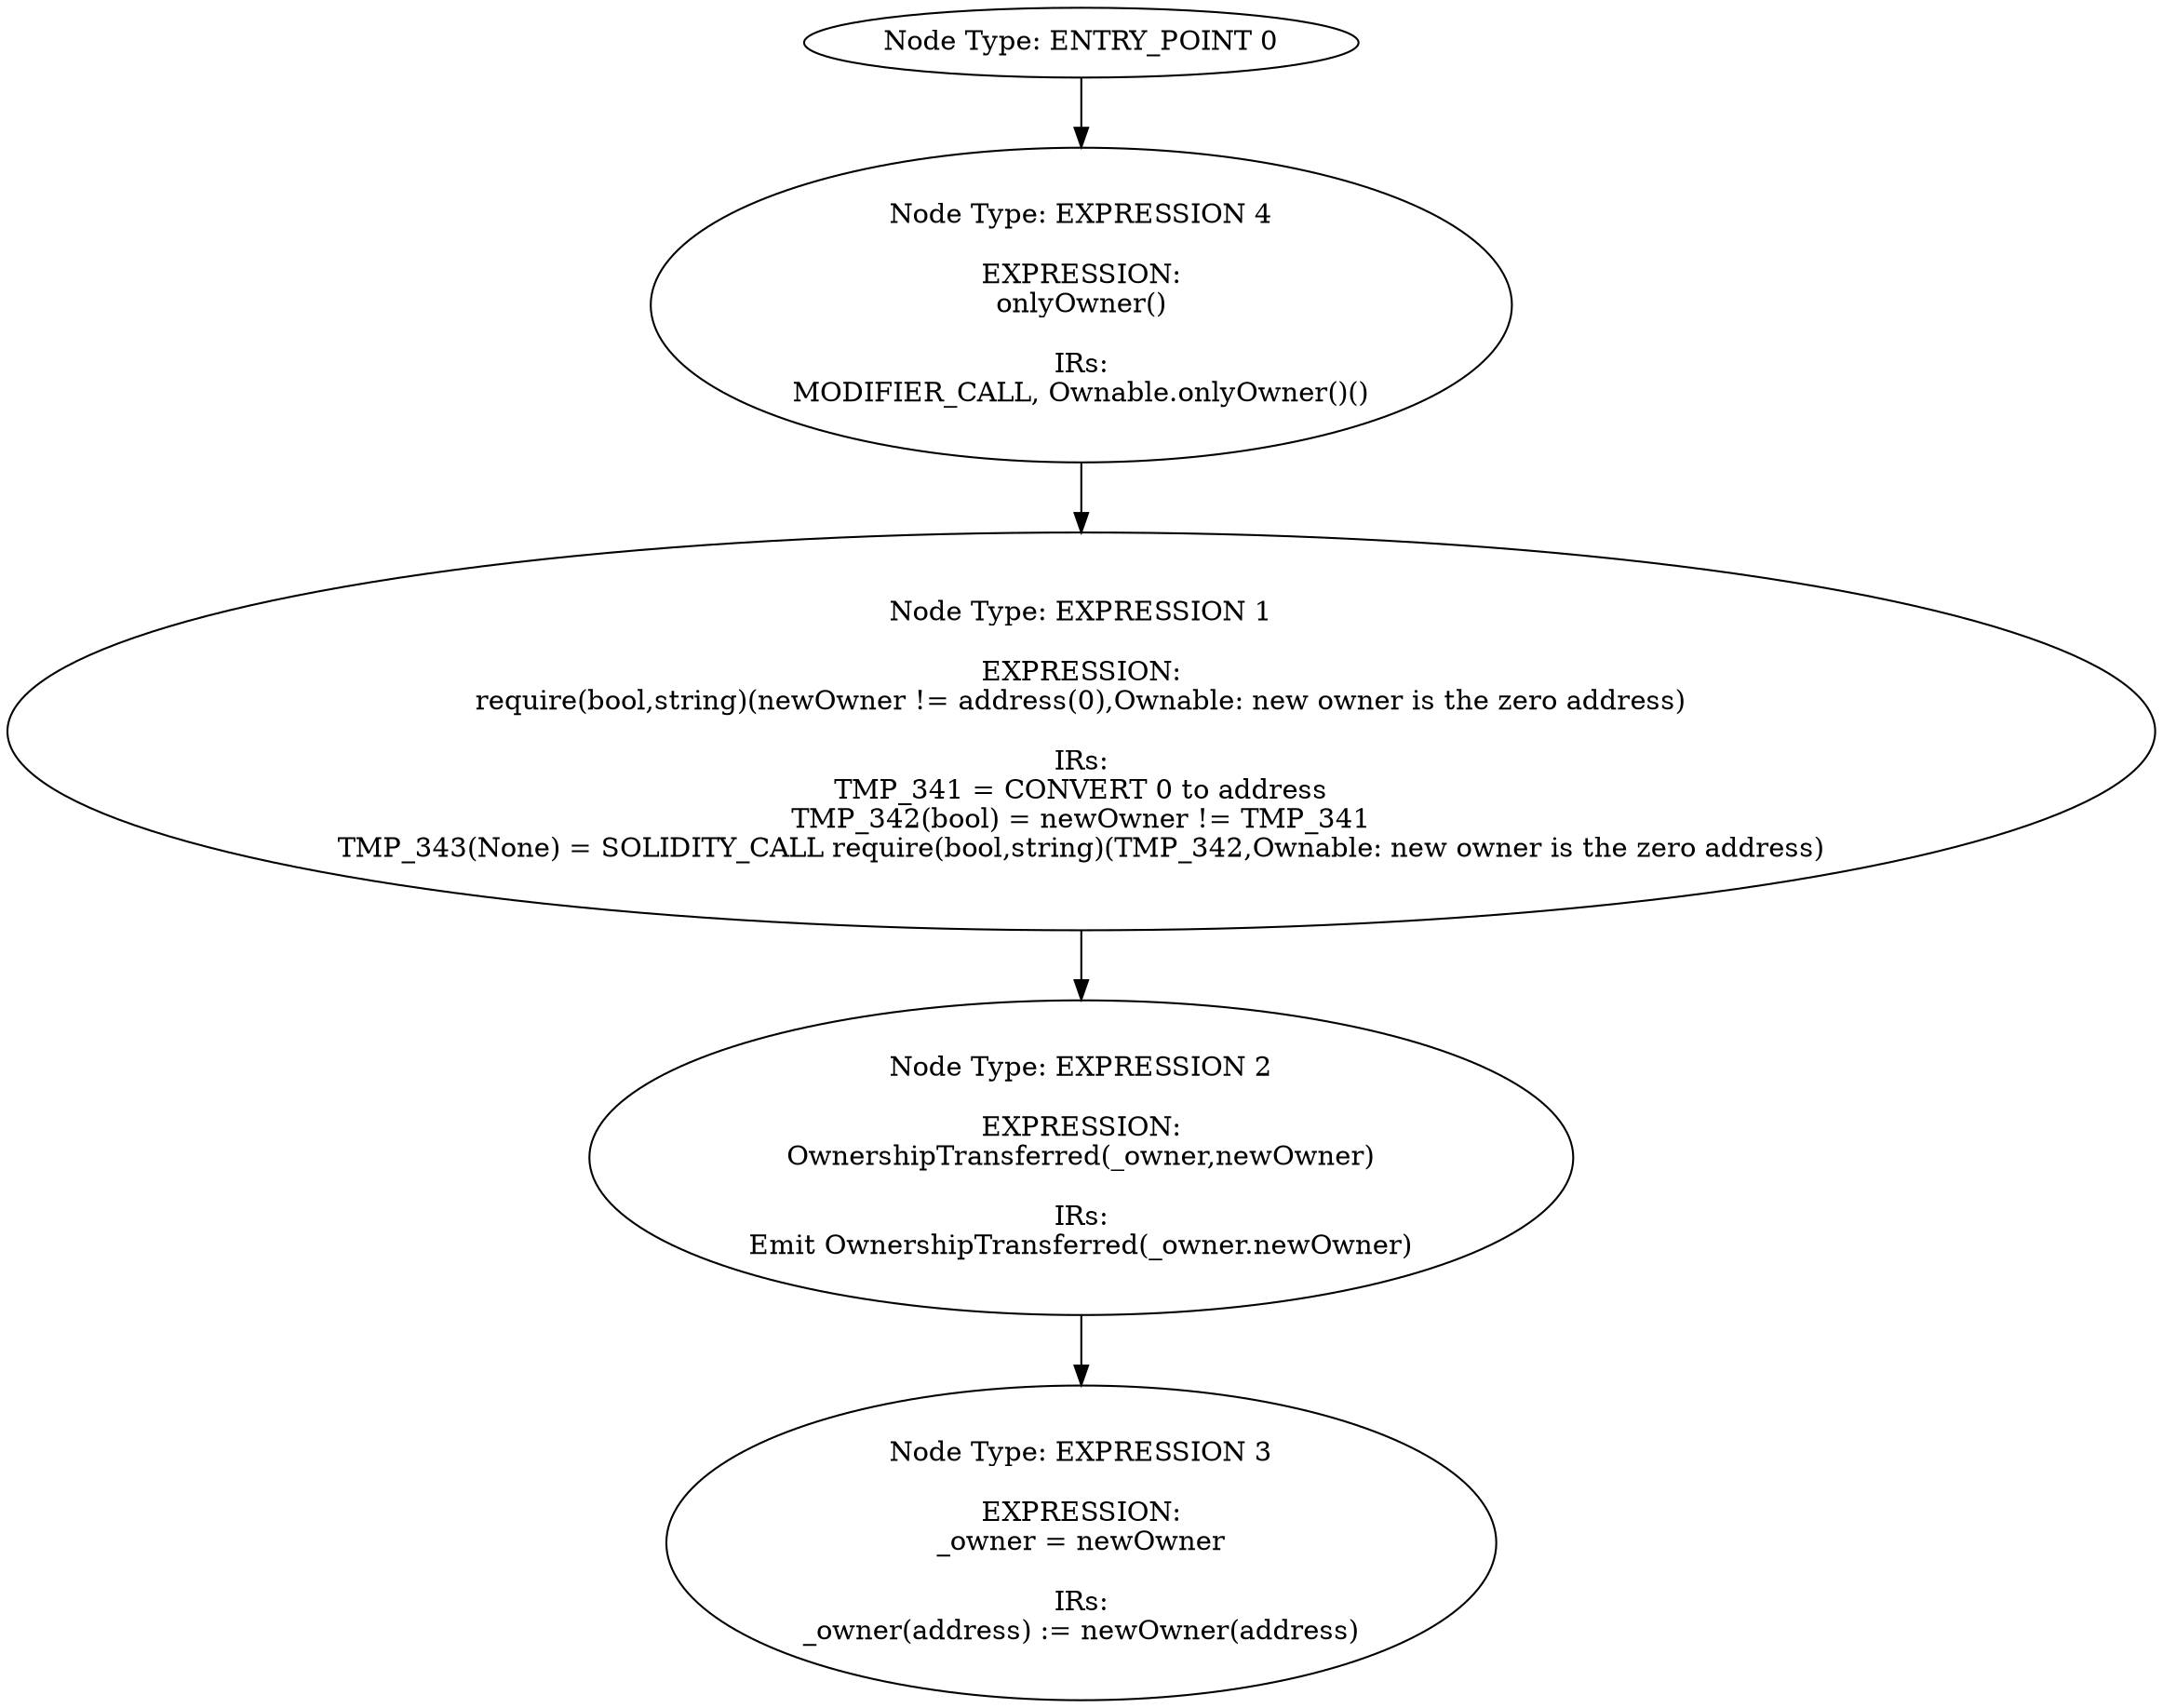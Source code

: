 digraph{
0[label="Node Type: ENTRY_POINT 0
"];
0->4;
1[label="Node Type: EXPRESSION 1

EXPRESSION:
require(bool,string)(newOwner != address(0),Ownable: new owner is the zero address)

IRs:
TMP_341 = CONVERT 0 to address
TMP_342(bool) = newOwner != TMP_341
TMP_343(None) = SOLIDITY_CALL require(bool,string)(TMP_342,Ownable: new owner is the zero address)"];
1->2;
2[label="Node Type: EXPRESSION 2

EXPRESSION:
OwnershipTransferred(_owner,newOwner)

IRs:
Emit OwnershipTransferred(_owner.newOwner)"];
2->3;
3[label="Node Type: EXPRESSION 3

EXPRESSION:
_owner = newOwner

IRs:
_owner(address) := newOwner(address)"];
4[label="Node Type: EXPRESSION 4

EXPRESSION:
onlyOwner()

IRs:
MODIFIER_CALL, Ownable.onlyOwner()()"];
4->1;
}
